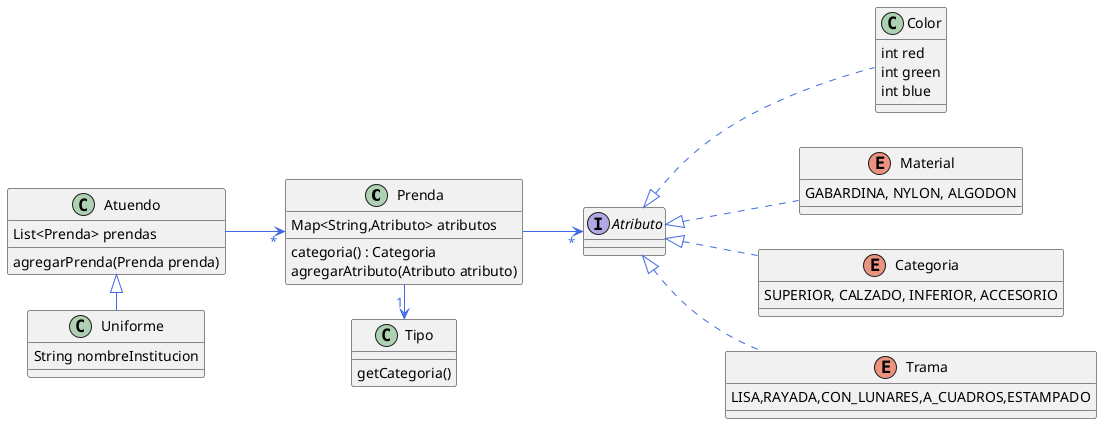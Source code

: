 @startuml
left to right direction
skinparam backgroundColor transparent
skinparam arrowFontColor royalblue
skinparam arrowColor royalblue
'https://plantuml.com/class-diagram

class Prenda{
Map<String,Atributo> atributos
categoria() : Categoria
agregarAtributo(Atributo atributo)
}
class Tipo{
getCategoria()
}
class Color{
int red
int green
int blue
}

enum Material{
GABARDINA, NYLON, ALGODON
}
enum Categoria{
SUPERIOR, CALZADO, INFERIOR, ACCESORIO
}
enum Trama{
LISA,RAYADA,CON_LUNARES,A_CUADROS,ESTAMPADO
}

interface Atributo{
}

Prenda --right> "1" Tipo
Prenda --> "*" Atributo

Material ..up|> Atributo
Categoria ..up|> Atributo
Trama ..up|> Atributo
Color ..up|> Atributo

class Atuendo{
List<Prenda> prendas
 agregarPrenda(Prenda prenda)
}

Atuendo --> "*" Prenda

class Uniforme{
String nombreInstitucion

}

Uniforme --left|> Atuendo

@enduml
